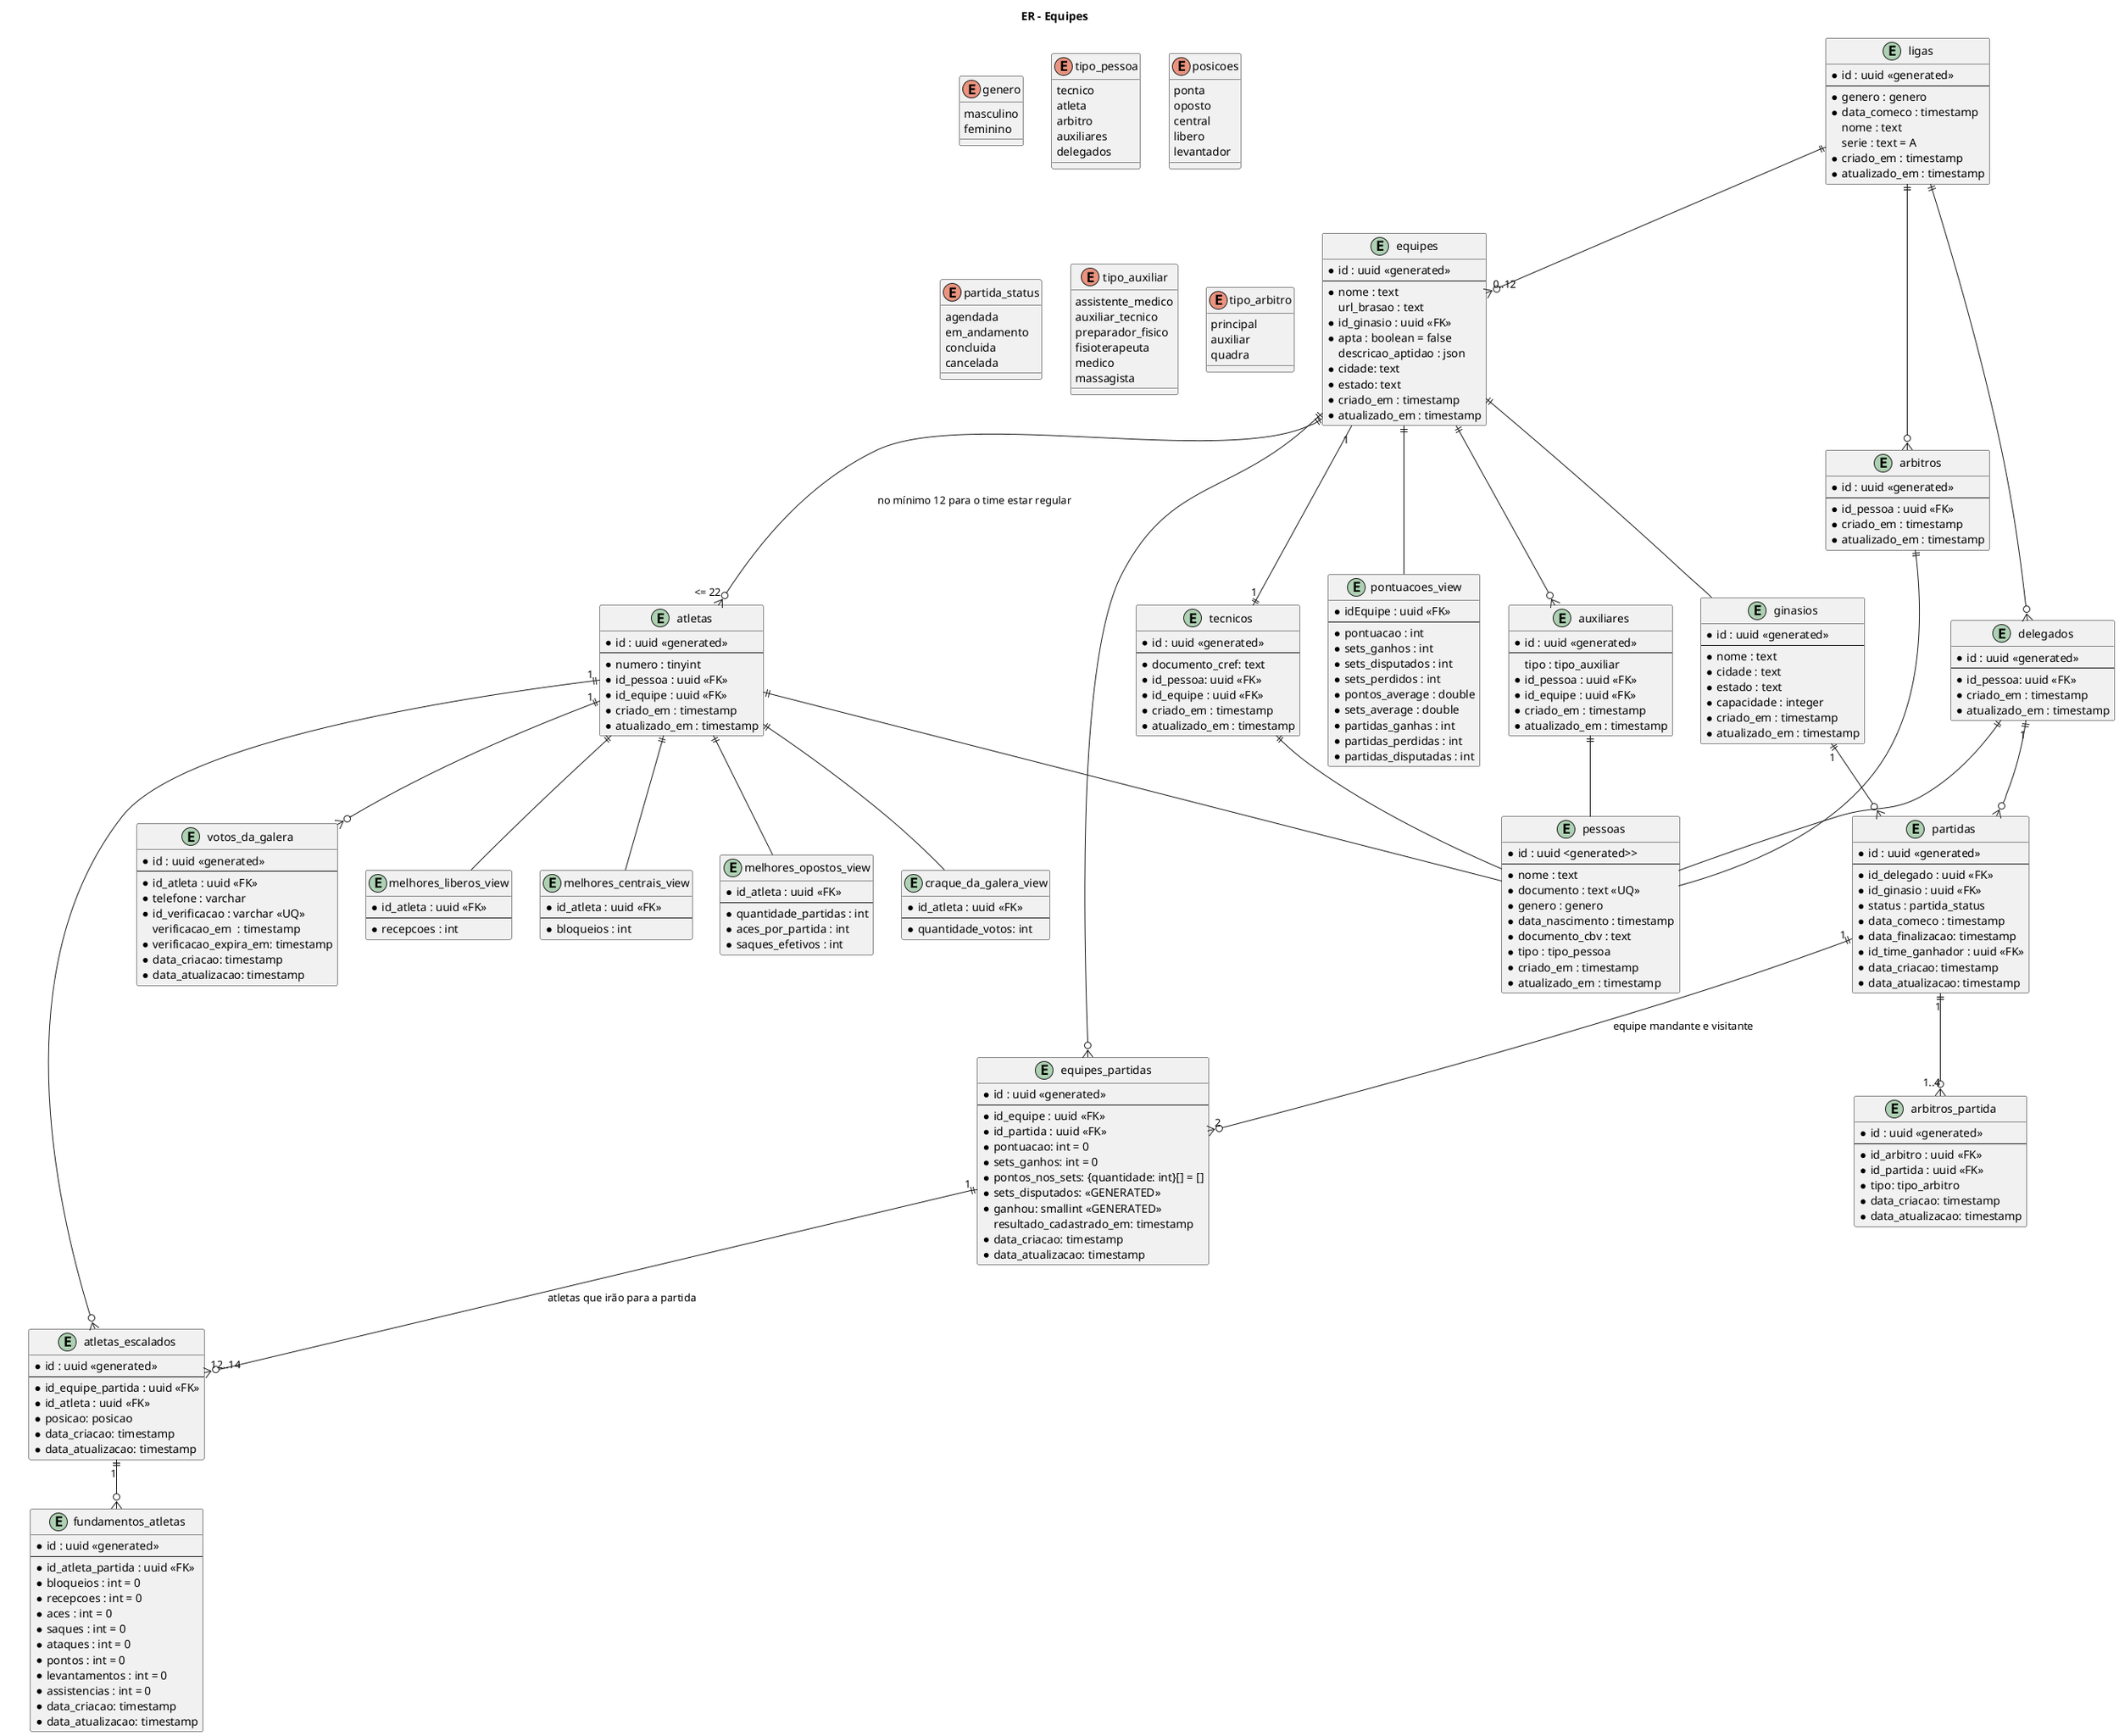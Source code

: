 @startuml er
title ER - Equipes

enum genero{
	masculino
	feminino
}

entity ligas {
	* id : uuid <<generated>>
	--
	* genero : genero
	* data_comeco : timestamp
	nome : text
	serie : text = A
	* criado_em : timestamp
	* atualizado_em : timestamp
}

entity equipes {
	* id : uuid <<generated>>
	--
	* nome : text
	url_brasao : text
	* id_ginasio : uuid <<FK>>  
	* apta : boolean = false
	descricao_aptidao : json
	* cidade: text
	* estado: text
	'min 12 per tournament'
	'max 22 per tounament'
	* criado_em : timestamp
	* atualizado_em : timestamp
}

entity ginasios {
	* id : uuid <<generated>>
	--
	* nome : text
	* cidade : text
	* estado : text
	* capacidade : integer
	* criado_em : timestamp
	* atualizado_em : timestamp
}

enum tipo_pessoa {
	tecnico 
	atleta
	arbitro
	auxiliares
	delegados
}

entity pessoas {
	* id : uuid <generated>>
	--
	* nome : text
	* documento : text <<UQ>>
	* genero : genero
	* data_nascimento : timestamp
	* documento_cbv : text
	* tipo : tipo_pessoa
	* criado_em : timestamp
	* atualizado_em : timestamp
}

enum posicoes {
	ponta
	oposto
	central
	libero
	levantador
}

enum partida_status {
	agendada
	em_andamento
	concluida
	cancelada
}

entity atletas{
	* id : uuid <<generated>>
	--
	* numero : tinyint
	* id_pessoa : uuid <<FK>>
	* id_equipe : uuid <<FK>>
	* criado_em : timestamp
	* atualizado_em : timestamp
}

entity tecnicos{
	* id : uuid <<generated>>
	--
	* documento_cref: text
	* id_pessoa: uuid <<FK>>
	* id_equipe : uuid <<FK>>
	* criado_em : timestamp
	* atualizado_em : timestamp
}

entity arbitros {
	* id : uuid <<generated>>
	--
	* id_pessoa : uuid <<FK>>
	* criado_em : timestamp
	* atualizado_em : timestamp
}

enum tipo_auxiliar {
	assistente_medico
	auxiliar_tecnico
	preparador_fisico
	fisioterapeuta
	medico
	massagista
}

entity auxiliares {
	* id : uuid <<generated>>
	--
	tipo : tipo_auxiliar
	* id_pessoa : uuid <<FK>>
	* id_equipe : uuid <<FK>>
	* criado_em : timestamp
	* atualizado_em : timestamp
}

entity delegados {
	* id : uuid <<generated>>
	--
	* id_pessoa: uuid <<FK>>
	* criado_em : timestamp
	* atualizado_em : timestamp
}

entity partidas {
	* id : uuid <<generated>>
	--
	* id_delegado : uuid <<FK>>
	* id_ginasio : uuid <<FK>>
	* status : partida_status
	* data_comeco : timestamp
	* data_finalizacao: timestamp
	* id_time_ganhador : uuid <<FK>>
	* data_criacao: timestamp
	* data_atualizacao: timestamp
}

entity equipes_partidas {
	* id : uuid <<generated>>
	--
	* id_equipe : uuid <<FK>>
	* id_partida : uuid <<FK>>
	* pontuacao: int = 0
	* sets_ganhos: int = 0
	* pontos_nos_sets: {quantidade: int}[] = []
	* sets_disputados: <<GENERATED>>
	* ganhou: smallint <<GENERATED>>
	resultado_cadastrado_em: timestamp
	* data_criacao: timestamp
	* data_atualizacao: timestamp
}

entity atletas_escalados {
	* id : uuid <<generated>>
	--
	* id_equipe_partida : uuid <<FK>>
	* id_atleta : uuid <<FK>>
	* posicao: posicao
	* data_criacao: timestamp
	* data_atualizacao: timestamp
}

enum tipo_arbitro {
	principal
	auxiliar
	quadra
}

entity arbitros_partida {
	* id : uuid <<generated>>
	--
	* id_arbitro : uuid <<FK>>
	* id_partida : uuid <<FK>>
	* tipo: tipo_arbitro
	* data_criacao: timestamp
	* data_atualizacao: timestamp
}

entity fundamentos_atletas {
	* id : uuid <<generated>>
	--
	* id_atleta_partida : uuid <<FK>>
	* bloqueios : int = 0
	* recepcoes : int = 0
	* aces : int = 0
	* saques : int = 0
	* ataques : int = 0
	* pontos : int = 0
	* levantamentos : int = 0
	* assistencias : int = 0
	* data_criacao: timestamp
	* data_atualizacao: timestamp
}

entity votos_da_galera {
	* id : uuid <<generated>>
	--
	* id_atleta : uuid <<FK>>
	* telefone : varchar
	* id_verificacao : varchar <<UQ>>
	verificacao_em  : timestamp
	* verificacao_expira_em: timestamp
	* data_criacao: timestamp
	* data_atualizacao: timestamp
}

entity pontuacoes_view {
	* idEquipe : uuid <<FK>>
	--
	* pontuacao : int
	* sets_ganhos : int
	* sets_disputados : int
	* sets_perdidos : int
	* pontos_average : double
	* sets_average : double
	* partidas_ganhas : int
	* partidas_perdidas : int
	* partidas_disputadas : int
}

entity melhores_liberos_view {
	* id_atleta : uuid <<FK>>
	--
	* recepcoes : int
}

entity melhores_centrais_view {
	* id_atleta : uuid <<FK>>
	--
	* bloqueios : int
}

entity melhores_opostos_view {
	* id_atleta : uuid <<FK>>
	--
	* quantidade_partidas : int
	* aces_por_partida : int
	* saques_efetivos : int
}

entity craque_da_galera_view {
	* id_atleta : uuid <<FK>>
	--
	* quantidade_votos: int
}

ligas ||--o{ "0..12" equipes
ligas ||--o{ arbitros
ligas ||--o{ delegados
equipes ||--o{ "<= 22" atletas : no mínimo 12 para o time estar regular
equipes "1" --|| "1" tecnicos
equipes ||--o{ auxiliares
equipes ||-- ginasios
equipes ||-- pontuacoes_view
equipes ||--o{ equipes_partidas
delegados "1" ||--o{ partidas
ginasios "1" ||--o{ partidas
partidas "1" ||--o{ "2" equipes_partidas : equipe mandante e visitante
partidas "1" ||--o{ "1..4" arbitros_partida 
equipes_partidas "1" ||--o{ "12..14" atletas_escalados : atletas que irão para a partida
atletas "1" ||--o{ atletas_escalados
atletas_escalados "1" ||--o{ fundamentos_atletas

atletas "1" ||--o{ votos_da_galera

atletas ||-- melhores_liberos_view
atletas ||-- melhores_centrais_view
atletas ||-- melhores_opostos_view
atletas ||-- craque_da_galera_view

atletas ||-- pessoas
tecnicos ||-- pessoas
auxiliares ||-- pessoas
arbitros ||-- pessoas
delegados ||-- pessoas

@enduml
